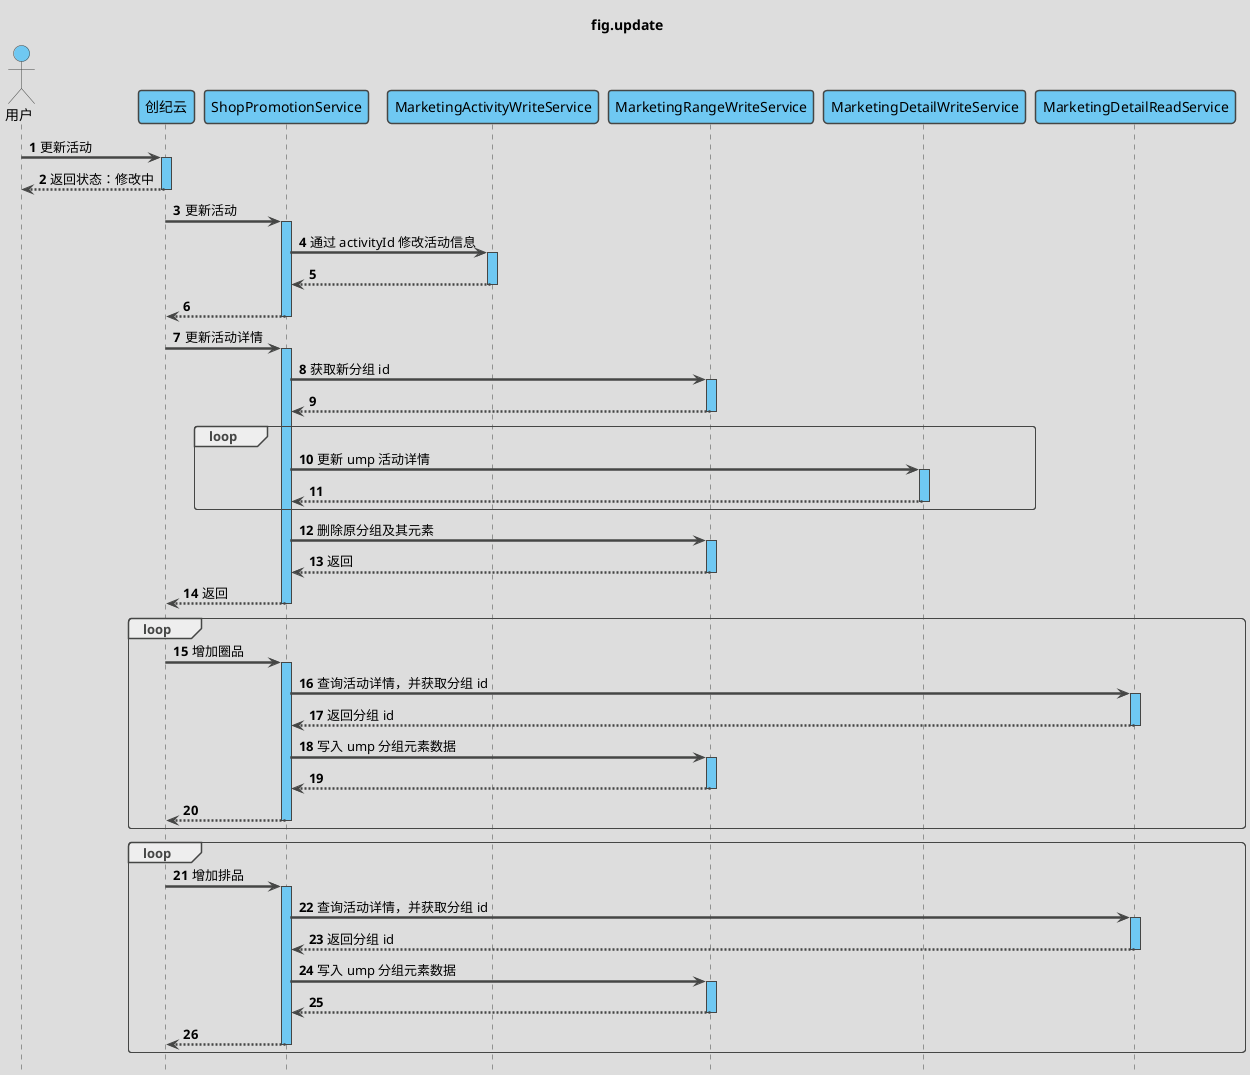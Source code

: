 @startuml

'https://plantuml.com/sequence-diagram

'隐藏脚注
hide footbox

title fig.update

'使用 toy 主题
!theme toy

'自动激活
autoActivate on

'编号
autonumber 1

'隐藏孤立的参与者
hide unlinked

'文字对齐，向左对齐
skinparam sequenceMessageAlign left

'箭头粗度
skinparam sequenceArrowThickness 2.5

' 皮肤
skinparam sequence {
    LifeLineBackgroundColor #6FC8F2
    ParticipantBackgroundColor #6FC8F2
    ParticipantFontColor black
    ActorBackgroundColor #6FC8F2
    ActorFontColor black
}

actor 用户 as user
participant 创纪云 as saas
participant ShopPromotionService as ShopPromotionService
participant MarketingActivityWriteService as MarketingActivityWriteService
participant MarketingRangeWriteService as MarketingRangeWriteService
participant MarketingDetailWriteService as MarketingDetailWriteService
participant MarketingDetailReadService as MarketingDetailReadService


participant Umcc as Umcc

user -> saas : 更新活动
return 返回状态：修改中

saas -> ShopPromotionService : 更新活动

ShopPromotionService -> MarketingActivityWriteService : 通过 activityId 修改活动信息
return
return

saas -> ShopPromotionService : 更新活动详情
ShopPromotionService -> MarketingRangeWriteService : 获取新分组 id
return

loop
    ShopPromotionService -> MarketingDetailWriteService : 更新 ump 活动详情
    return
end loop

ShopPromotionService -> MarketingRangeWriteService : 删除原分组及其元素
return 返回

return 返回


loop
    saas -> ShopPromotionService : 增加圈品
    ShopPromotionService -> MarketingDetailReadService : 查询活动详情，并获取分组 id
    return 返回分组 id
    ShopPromotionService -> MarketingRangeWriteService : 写入 ump 分组元素数据
    return
    return
end loop

loop
    saas -> ShopPromotionService : 增加排品
    ShopPromotionService -> MarketingDetailReadService : 查询活动详情，并获取分组 id
    return 返回分组 id
    ShopPromotionService -> MarketingRangeWriteService : 写入 ump 分组元素数据
    return
    return
end loop

@enduml